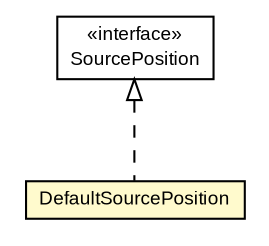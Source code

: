 #!/usr/local/bin/dot
#
# Class diagram 
# Generated by UMLGraph version R5_6-24-gf6e263 (http://www.umlgraph.org/)
#

digraph G {
	edge [fontname="arial",fontsize=10,labelfontname="arial",labelfontsize=10];
	node [fontname="arial",fontsize=10,shape=plaintext];
	nodesep=0.25;
	ranksep=0.5;
	// com.google.code.sbt.compiler.api.SourcePosition
	c166 [label=<<table title="com.google.code.sbt.compiler.api.SourcePosition" border="0" cellborder="1" cellspacing="0" cellpadding="2" port="p" href="./SourcePosition.html">
		<tr><td><table border="0" cellspacing="0" cellpadding="1">
<tr><td align="center" balign="center"> &#171;interface&#187; </td></tr>
<tr><td align="center" balign="center"> SourcePosition </td></tr>
		</table></td></tr>
		</table>>, URL="./SourcePosition.html", fontname="arial", fontcolor="black", fontsize=9.0];
	// com.google.code.sbt.compiler.api.DefaultSourcePosition
	c167 [label=<<table title="com.google.code.sbt.compiler.api.DefaultSourcePosition" border="0" cellborder="1" cellspacing="0" cellpadding="2" port="p" bgcolor="lemonChiffon" href="./DefaultSourcePosition.html">
		<tr><td><table border="0" cellspacing="0" cellpadding="1">
<tr><td align="center" balign="center"> DefaultSourcePosition </td></tr>
		</table></td></tr>
		</table>>, URL="./DefaultSourcePosition.html", fontname="arial", fontcolor="black", fontsize=9.0];
	//com.google.code.sbt.compiler.api.DefaultSourcePosition implements com.google.code.sbt.compiler.api.SourcePosition
	c166:p -> c167:p [dir=back,arrowtail=empty,style=dashed];
}

